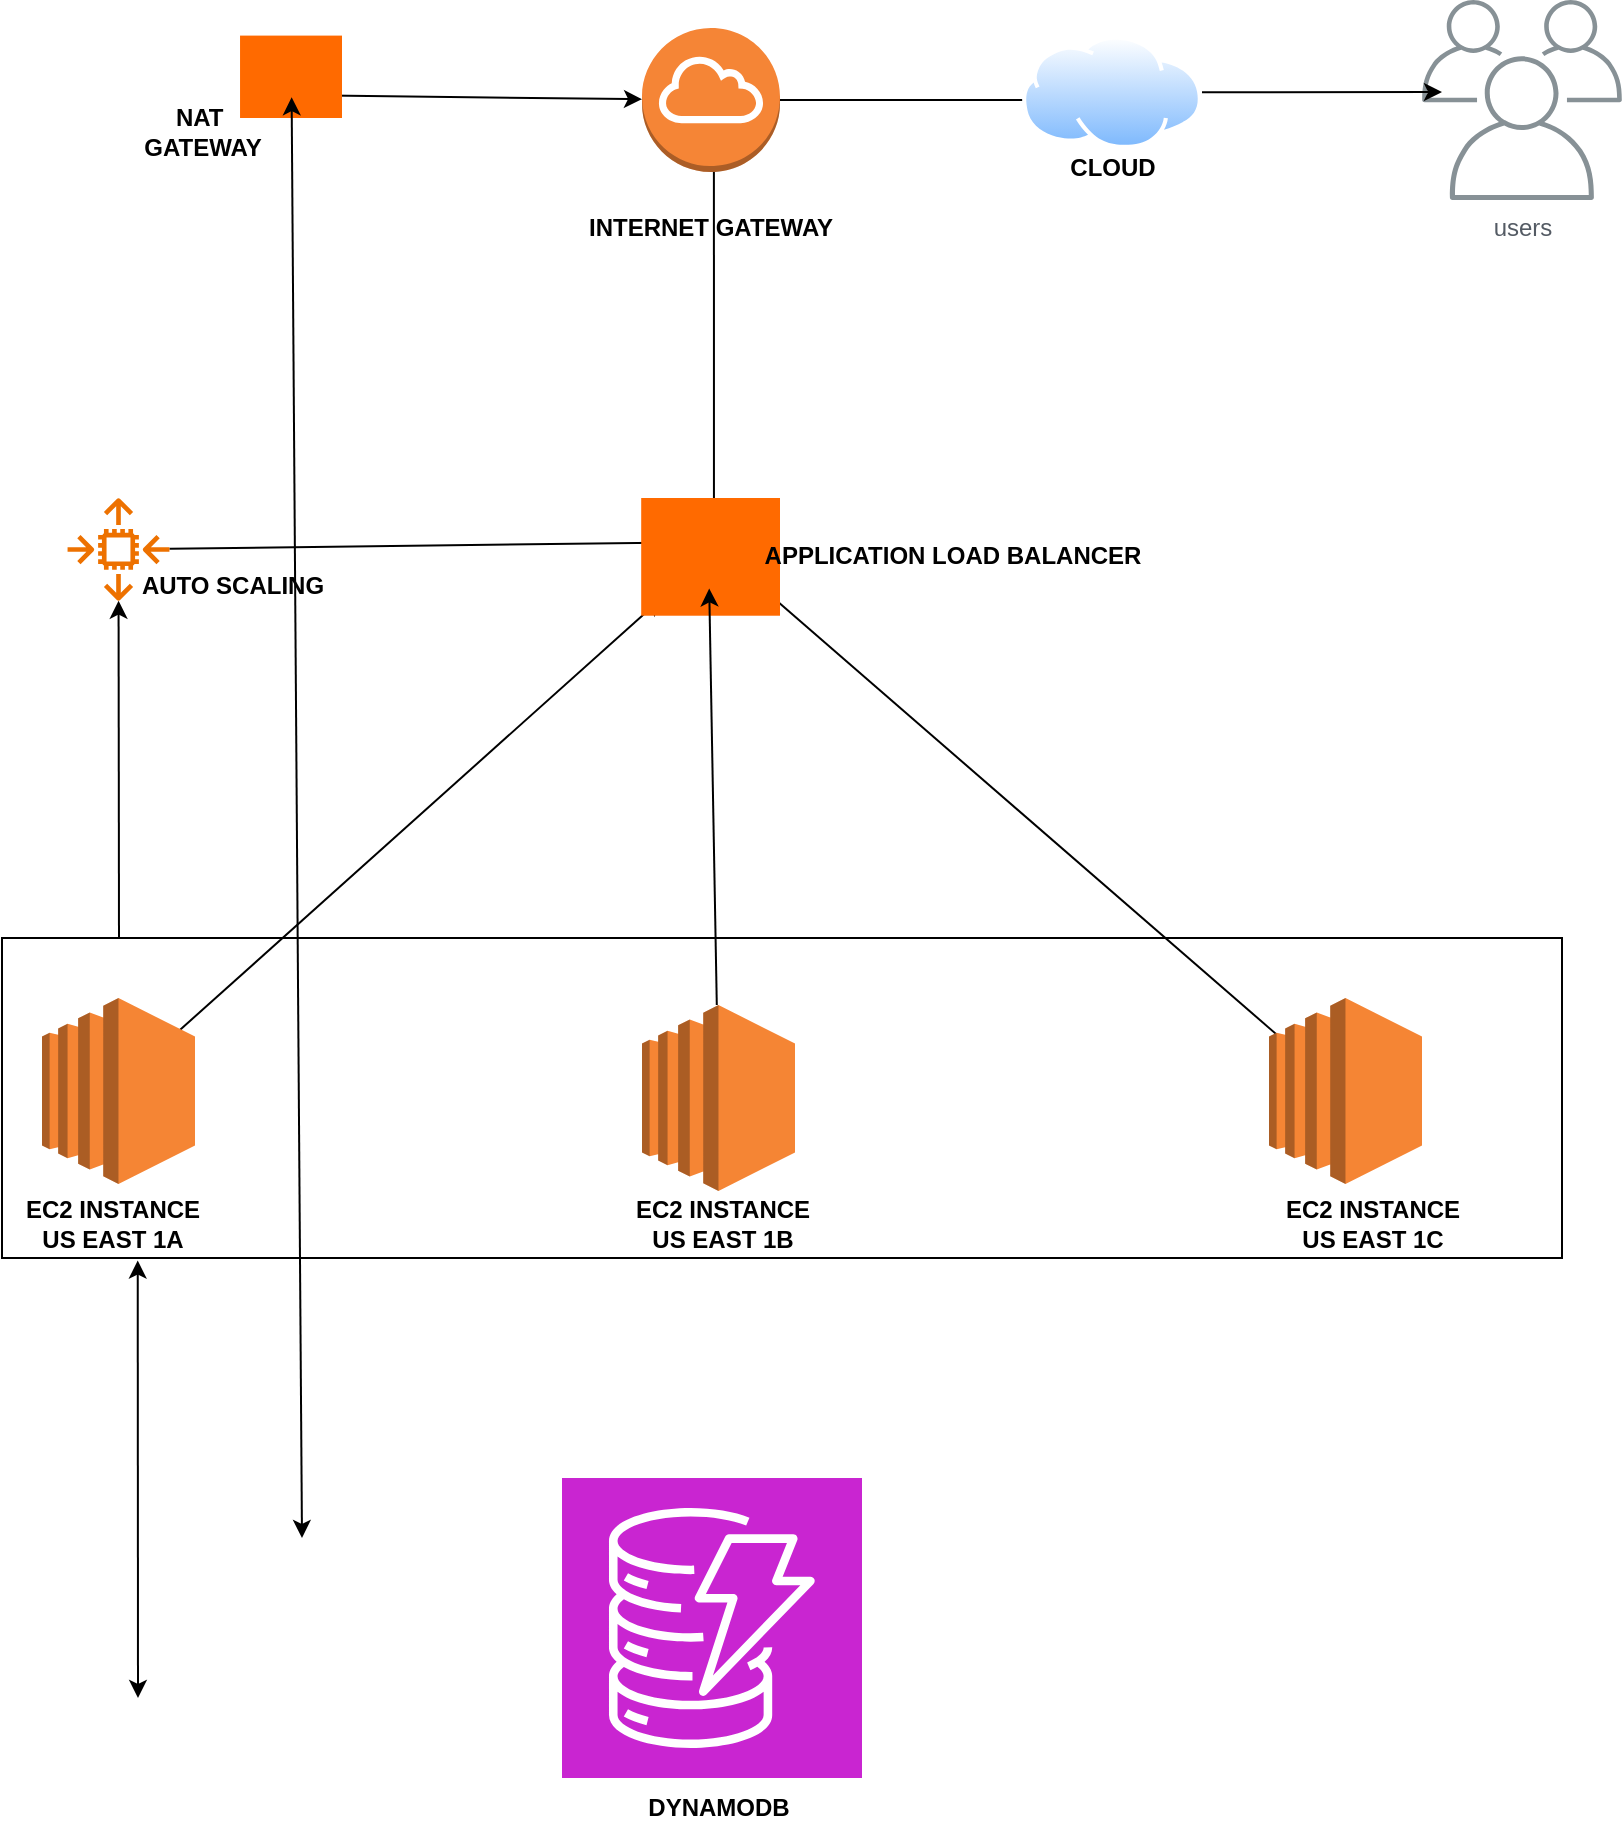 <mxfile version="27.1.0">
  <diagram name="Page-1" id="dFHp_fmjLcUPuLPeldF0">
    <mxGraphModel dx="1034" dy="570" grid="1" gridSize="10" guides="1" tooltips="1" connect="0" arrows="1" fold="1" page="1" pageScale="1" pageWidth="850" pageHeight="1100" math="0" shadow="0">
      <root>
        <mxCell id="0" />
        <mxCell id="1" parent="0" />
        <mxCell id="Cmd_5nBllCwOCh9Z08_K-29" value="" style="endArrow=classic;html=1;rounded=0;exitX=0.075;exitY=0.008;exitDx=0;exitDy=0;exitPerimeter=0;" edge="1" parent="1" source="Cmd_5nBllCwOCh9Z08_K-27" target="Cmd_5nBllCwOCh9Z08_K-12">
          <mxGeometry width="50" height="50" relative="1" as="geometry">
            <mxPoint x="400" y="420" as="sourcePoint" />
            <mxPoint x="450" y="370" as="targetPoint" />
          </mxGeometry>
        </mxCell>
        <mxCell id="Cmd_5nBllCwOCh9Z08_K-28" value="" style="endArrow=classic;html=1;rounded=0;entryX=0.524;entryY=0.374;entryDx=0;entryDy=0;entryPerimeter=0;" edge="1" parent="1" source="Cmd_5nBllCwOCh9Z08_K-12" target="Cmd_5nBllCwOCh9Z08_K-6">
          <mxGeometry width="50" height="50" relative="1" as="geometry">
            <mxPoint x="400" y="320" as="sourcePoint" />
            <mxPoint x="450" y="270" as="targetPoint" />
          </mxGeometry>
        </mxCell>
        <mxCell id="Cmd_5nBllCwOCh9Z08_K-27" value="" style="rounded=0;whiteSpace=wrap;html=1;" vertex="1" parent="1">
          <mxGeometry x="10" y="500" width="780" height="160" as="geometry" />
        </mxCell>
        <mxCell id="Cmd_5nBllCwOCh9Z08_K-26" value="" style="endArrow=classic;html=1;rounded=0;entryX=0.847;entryY=0.741;entryDx=0;entryDy=0;entryPerimeter=0;exitX=0.784;exitY=0.72;exitDx=0;exitDy=0;exitPerimeter=0;" edge="1" parent="1" source="Cmd_5nBllCwOCh9Z08_K-10" target="Cmd_5nBllCwOCh9Z08_K-6">
          <mxGeometry width="50" height="50" relative="1" as="geometry">
            <mxPoint x="400" y="510" as="sourcePoint" />
            <mxPoint x="450" y="460" as="targetPoint" />
          </mxGeometry>
        </mxCell>
        <mxCell id="Cmd_5nBllCwOCh9Z08_K-23" value="" style="endArrow=classic;html=1;rounded=0;exitX=0.524;exitY=0.442;exitDx=0;exitDy=0;exitPerimeter=0;entryX=0.521;entryY=0.486;entryDx=0;entryDy=0;entryPerimeter=0;" edge="1" parent="1" source="Cmd_5nBllCwOCh9Z08_K-6" target="Cmd_5nBllCwOCh9Z08_K-4">
          <mxGeometry width="50" height="50" relative="1" as="geometry">
            <mxPoint x="400" y="310" as="sourcePoint" />
            <mxPoint x="450" y="260" as="targetPoint" />
          </mxGeometry>
        </mxCell>
        <mxCell id="Cmd_5nBllCwOCh9Z08_K-21" value="" style="endArrow=classic;html=1;rounded=0;exitX=0.861;exitY=0.728;exitDx=0;exitDy=0;exitPerimeter=0;" edge="1" parent="1" source="Cmd_5nBllCwOCh9Z08_K-5" target="Cmd_5nBllCwOCh9Z08_K-4">
          <mxGeometry width="50" height="50" relative="1" as="geometry">
            <mxPoint x="400" y="310" as="sourcePoint" />
            <mxPoint x="450" y="260" as="targetPoint" />
          </mxGeometry>
        </mxCell>
        <mxCell id="Cmd_5nBllCwOCh9Z08_K-20" value="" style="endArrow=classic;html=1;rounded=0;" edge="1" parent="1" source="Cmd_5nBllCwOCh9Z08_K-4">
          <mxGeometry width="50" height="50" relative="1" as="geometry">
            <mxPoint x="400" y="310" as="sourcePoint" />
            <mxPoint x="530" y="81" as="targetPoint" />
          </mxGeometry>
        </mxCell>
        <mxCell id="Cmd_5nBllCwOCh9Z08_K-1" value="users" style="sketch=0;outlineConnect=0;gradientColor=none;fontColor=#545B64;strokeColor=none;fillColor=#879196;dashed=0;verticalLabelPosition=bottom;verticalAlign=top;align=center;html=1;fontSize=12;fontStyle=0;aspect=fixed;shape=mxgraph.aws4.illustration_users;pointerEvents=1" vertex="1" parent="1">
          <mxGeometry x="720" y="31" width="100" height="100" as="geometry" />
        </mxCell>
        <mxCell id="Cmd_5nBllCwOCh9Z08_K-3" value="" style="image;aspect=fixed;perimeter=ellipsePerimeter;html=1;align=center;shadow=0;dashed=0;spacingTop=3;image=img/lib/active_directory/internet_cloud.svg;" vertex="1" parent="1">
          <mxGeometry x="520" y="48.8" width="90" height="56.7" as="geometry" />
        </mxCell>
        <mxCell id="Cmd_5nBllCwOCh9Z08_K-4" value="" style="outlineConnect=0;dashed=0;verticalLabelPosition=bottom;verticalAlign=top;align=center;html=1;shape=mxgraph.aws3.internet_gateway;fillColor=#F58536;gradientColor=none;" vertex="1" parent="1">
          <mxGeometry x="330" y="45" width="69" height="72" as="geometry" />
        </mxCell>
        <mxCell id="Cmd_5nBllCwOCh9Z08_K-5" value="" style="points=[];aspect=fixed;html=1;align=center;shadow=0;dashed=0;fillColor=#FF6A00;strokeColor=none;shape=mxgraph.alibaba_cloud.nat_gateway;" vertex="1" parent="1">
          <mxGeometry x="129.02" y="48.8" width="50.98" height="41.2" as="geometry" />
        </mxCell>
        <mxCell id="Cmd_5nBllCwOCh9Z08_K-11" value="" style="sketch=0;points=[[0,0,0],[0.25,0,0],[0.5,0,0],[0.75,0,0],[1,0,0],[0,1,0],[0.25,1,0],[0.5,1,0],[0.75,1,0],[1,1,0],[0,0.25,0],[0,0.5,0],[0,0.75,0],[1,0.25,0],[1,0.5,0],[1,0.75,0]];outlineConnect=0;fontColor=#232F3E;fillColor=#C925D1;strokeColor=#ffffff;dashed=0;verticalLabelPosition=bottom;verticalAlign=top;align=center;html=1;fontSize=12;fontStyle=0;aspect=fixed;shape=mxgraph.aws4.resourceIcon;resIcon=mxgraph.aws4.dynamodb;" vertex="1" parent="1">
          <mxGeometry x="290" y="770" width="150" height="150" as="geometry" />
        </mxCell>
        <mxCell id="Cmd_5nBllCwOCh9Z08_K-12" value="" style="sketch=0;outlineConnect=0;fontColor=#232F3E;gradientColor=none;fillColor=#ED7100;strokeColor=none;dashed=0;verticalLabelPosition=bottom;verticalAlign=top;align=center;html=1;fontSize=12;fontStyle=0;aspect=fixed;pointerEvents=1;shape=mxgraph.aws4.auto_scaling2;" vertex="1" parent="1">
          <mxGeometry x="42.58" y="280" width="51.34" height="51.34" as="geometry" />
        </mxCell>
        <mxCell id="Cmd_5nBllCwOCh9Z08_K-19" value="" style="endArrow=classic;html=1;rounded=0;" edge="1" parent="1" source="Cmd_5nBllCwOCh9Z08_K-3">
          <mxGeometry width="50" height="50" relative="1" as="geometry">
            <mxPoint x="400" y="510" as="sourcePoint" />
            <mxPoint x="730" y="77" as="targetPoint" />
          </mxGeometry>
        </mxCell>
        <mxCell id="Cmd_5nBllCwOCh9Z08_K-24" value="" style="endArrow=classic;html=1;rounded=0;exitX=0.387;exitY=0.551;exitDx=0;exitDy=0;exitPerimeter=0;" edge="1" parent="1" source="Cmd_5nBllCwOCh9Z08_K-8">
          <mxGeometry width="50" height="50" relative="1" as="geometry">
            <mxPoint x="400" y="410" as="sourcePoint" />
            <mxPoint x="340" y="330" as="targetPoint" />
          </mxGeometry>
        </mxCell>
        <mxCell id="Cmd_5nBllCwOCh9Z08_K-8" value="" style="outlineConnect=0;dashed=0;verticalLabelPosition=bottom;verticalAlign=top;align=center;html=1;shape=mxgraph.aws3.ec2;fillColor=#F58534;gradientColor=none;" vertex="1" parent="1">
          <mxGeometry x="30.0" y="530" width="76.5" height="93" as="geometry" />
        </mxCell>
        <mxCell id="Cmd_5nBllCwOCh9Z08_K-6" value="" style="points=[];aspect=fixed;html=1;align=center;shadow=0;dashed=0;fillColor=#FF6A00;strokeColor=none;shape=mxgraph.alibaba_cloud.alb_application_load_balancer_01;" vertex="1" parent="1">
          <mxGeometry x="329.6" y="280" width="69.4" height="58.86" as="geometry" />
        </mxCell>
        <mxCell id="Cmd_5nBllCwOCh9Z08_K-9" value="" style="outlineConnect=0;dashed=0;verticalLabelPosition=bottom;verticalAlign=top;align=center;html=1;shape=mxgraph.aws3.ec2;fillColor=#F58534;gradientColor=none;" vertex="1" parent="1">
          <mxGeometry x="330" y="533.5" width="76.5" height="93" as="geometry" />
        </mxCell>
        <mxCell id="Cmd_5nBllCwOCh9Z08_K-25" value="" style="endArrow=classic;html=1;rounded=0;entryX=0.49;entryY=0.768;entryDx=0;entryDy=0;entryPerimeter=0;" edge="1" parent="1" source="Cmd_5nBllCwOCh9Z08_K-9" target="Cmd_5nBllCwOCh9Z08_K-6">
          <mxGeometry width="50" height="50" relative="1" as="geometry">
            <mxPoint x="400" y="510" as="sourcePoint" />
            <mxPoint x="450" y="460" as="targetPoint" />
          </mxGeometry>
        </mxCell>
        <mxCell id="Cmd_5nBllCwOCh9Z08_K-10" value="" style="outlineConnect=0;dashed=0;verticalLabelPosition=bottom;verticalAlign=top;align=center;html=1;shape=mxgraph.aws3.ec2;fillColor=#F58534;gradientColor=none;" vertex="1" parent="1">
          <mxGeometry x="643.5" y="530" width="76.5" height="93" as="geometry" />
        </mxCell>
        <mxCell id="Cmd_5nBllCwOCh9Z08_K-32" value="" style="endArrow=classic;startArrow=classic;html=1;rounded=0;entryX=0.087;entryY=1.008;entryDx=0;entryDy=0;entryPerimeter=0;" edge="1" parent="1" target="Cmd_5nBllCwOCh9Z08_K-27">
          <mxGeometry width="50" height="50" relative="1" as="geometry">
            <mxPoint x="78" y="880" as="sourcePoint" />
            <mxPoint x="450" y="670" as="targetPoint" />
          </mxGeometry>
        </mxCell>
        <mxCell id="Cmd_5nBllCwOCh9Z08_K-33" value="&lt;b&gt;NAT&amp;nbsp;&lt;/b&gt;&lt;div&gt;&lt;b&gt;GATEWAY&lt;/b&gt;&lt;/div&gt;" style="text;html=1;align=center;verticalAlign=middle;resizable=0;points=[];autosize=1;strokeColor=none;fillColor=none;" vertex="1" parent="1">
          <mxGeometry x="70" y="77" width="80" height="40" as="geometry" />
        </mxCell>
        <mxCell id="Cmd_5nBllCwOCh9Z08_K-34" value="&lt;b&gt;INTERNET GATEWAY&lt;/b&gt;" style="text;html=1;align=center;verticalAlign=middle;resizable=0;points=[];autosize=1;strokeColor=none;fillColor=none;" vertex="1" parent="1">
          <mxGeometry x="289.3" y="130" width="150" height="30" as="geometry" />
        </mxCell>
        <mxCell id="Cmd_5nBllCwOCh9Z08_K-35" value="&lt;b&gt;CLOUD&lt;/b&gt;" style="text;html=1;align=center;verticalAlign=middle;resizable=0;points=[];autosize=1;strokeColor=none;fillColor=none;" vertex="1" parent="1">
          <mxGeometry x="530" y="100" width="70" height="30" as="geometry" />
        </mxCell>
        <mxCell id="Cmd_5nBllCwOCh9Z08_K-38" value="&lt;b&gt;APPLICATION LOAD BALANCER&lt;/b&gt;" style="text;html=1;align=center;verticalAlign=middle;resizable=0;points=[];autosize=1;strokeColor=none;fillColor=none;" vertex="1" parent="1">
          <mxGeometry x="380" y="294.43" width="210" height="30" as="geometry" />
        </mxCell>
        <mxCell id="Cmd_5nBllCwOCh9Z08_K-39" value="&lt;b&gt;AUTO SCALING&lt;/b&gt;" style="text;html=1;align=center;verticalAlign=middle;resizable=0;points=[];autosize=1;strokeColor=none;fillColor=none;" vertex="1" parent="1">
          <mxGeometry x="70" y="308.86" width="110" height="30" as="geometry" />
        </mxCell>
        <mxCell id="Cmd_5nBllCwOCh9Z08_K-40" value="&lt;b&gt;EC2 INSTANCE&lt;/b&gt;&lt;div&gt;&lt;b&gt;US EAST 1A&lt;/b&gt;&lt;/div&gt;" style="text;html=1;align=center;verticalAlign=middle;resizable=0;points=[];autosize=1;strokeColor=none;fillColor=none;" vertex="1" parent="1">
          <mxGeometry x="10" y="623" width="110" height="40" as="geometry" />
        </mxCell>
        <mxCell id="Cmd_5nBllCwOCh9Z08_K-41" value="&lt;b&gt;EC2 INSTANCE&lt;/b&gt;&lt;div&gt;&lt;b&gt;US EAST 1B&lt;/b&gt;&lt;/div&gt;" style="text;html=1;align=center;verticalAlign=middle;resizable=0;points=[];autosize=1;strokeColor=none;fillColor=none;" vertex="1" parent="1">
          <mxGeometry x="315" y="623" width="110" height="40" as="geometry" />
        </mxCell>
        <mxCell id="Cmd_5nBllCwOCh9Z08_K-42" value="&lt;b&gt;EC2 INSTANCE&lt;/b&gt;&lt;div&gt;&lt;b&gt;US EAST 1C&lt;/b&gt;&lt;/div&gt;" style="text;html=1;align=center;verticalAlign=middle;resizable=0;points=[];autosize=1;strokeColor=none;fillColor=none;" vertex="1" parent="1">
          <mxGeometry x="640" y="623" width="110" height="40" as="geometry" />
        </mxCell>
        <mxCell id="Cmd_5nBllCwOCh9Z08_K-43" value="&lt;b&gt;DYNAMODB&lt;/b&gt;" style="text;html=1;align=center;verticalAlign=middle;resizable=0;points=[];autosize=1;strokeColor=none;fillColor=none;" vertex="1" parent="1">
          <mxGeometry x="323.25" y="920" width="90" height="30" as="geometry" />
        </mxCell>
        <mxCell id="Cmd_5nBllCwOCh9Z08_K-44" value="" style="endArrow=classic;startArrow=classic;html=1;rounded=0;entryX=0.506;entryY=0.748;entryDx=0;entryDy=0;entryPerimeter=0;" edge="1" parent="1" target="Cmd_5nBllCwOCh9Z08_K-5">
          <mxGeometry width="50" height="50" relative="1" as="geometry">
            <mxPoint x="160" y="800" as="sourcePoint" />
            <mxPoint x="450" y="200" as="targetPoint" />
          </mxGeometry>
        </mxCell>
      </root>
    </mxGraphModel>
  </diagram>
</mxfile>
